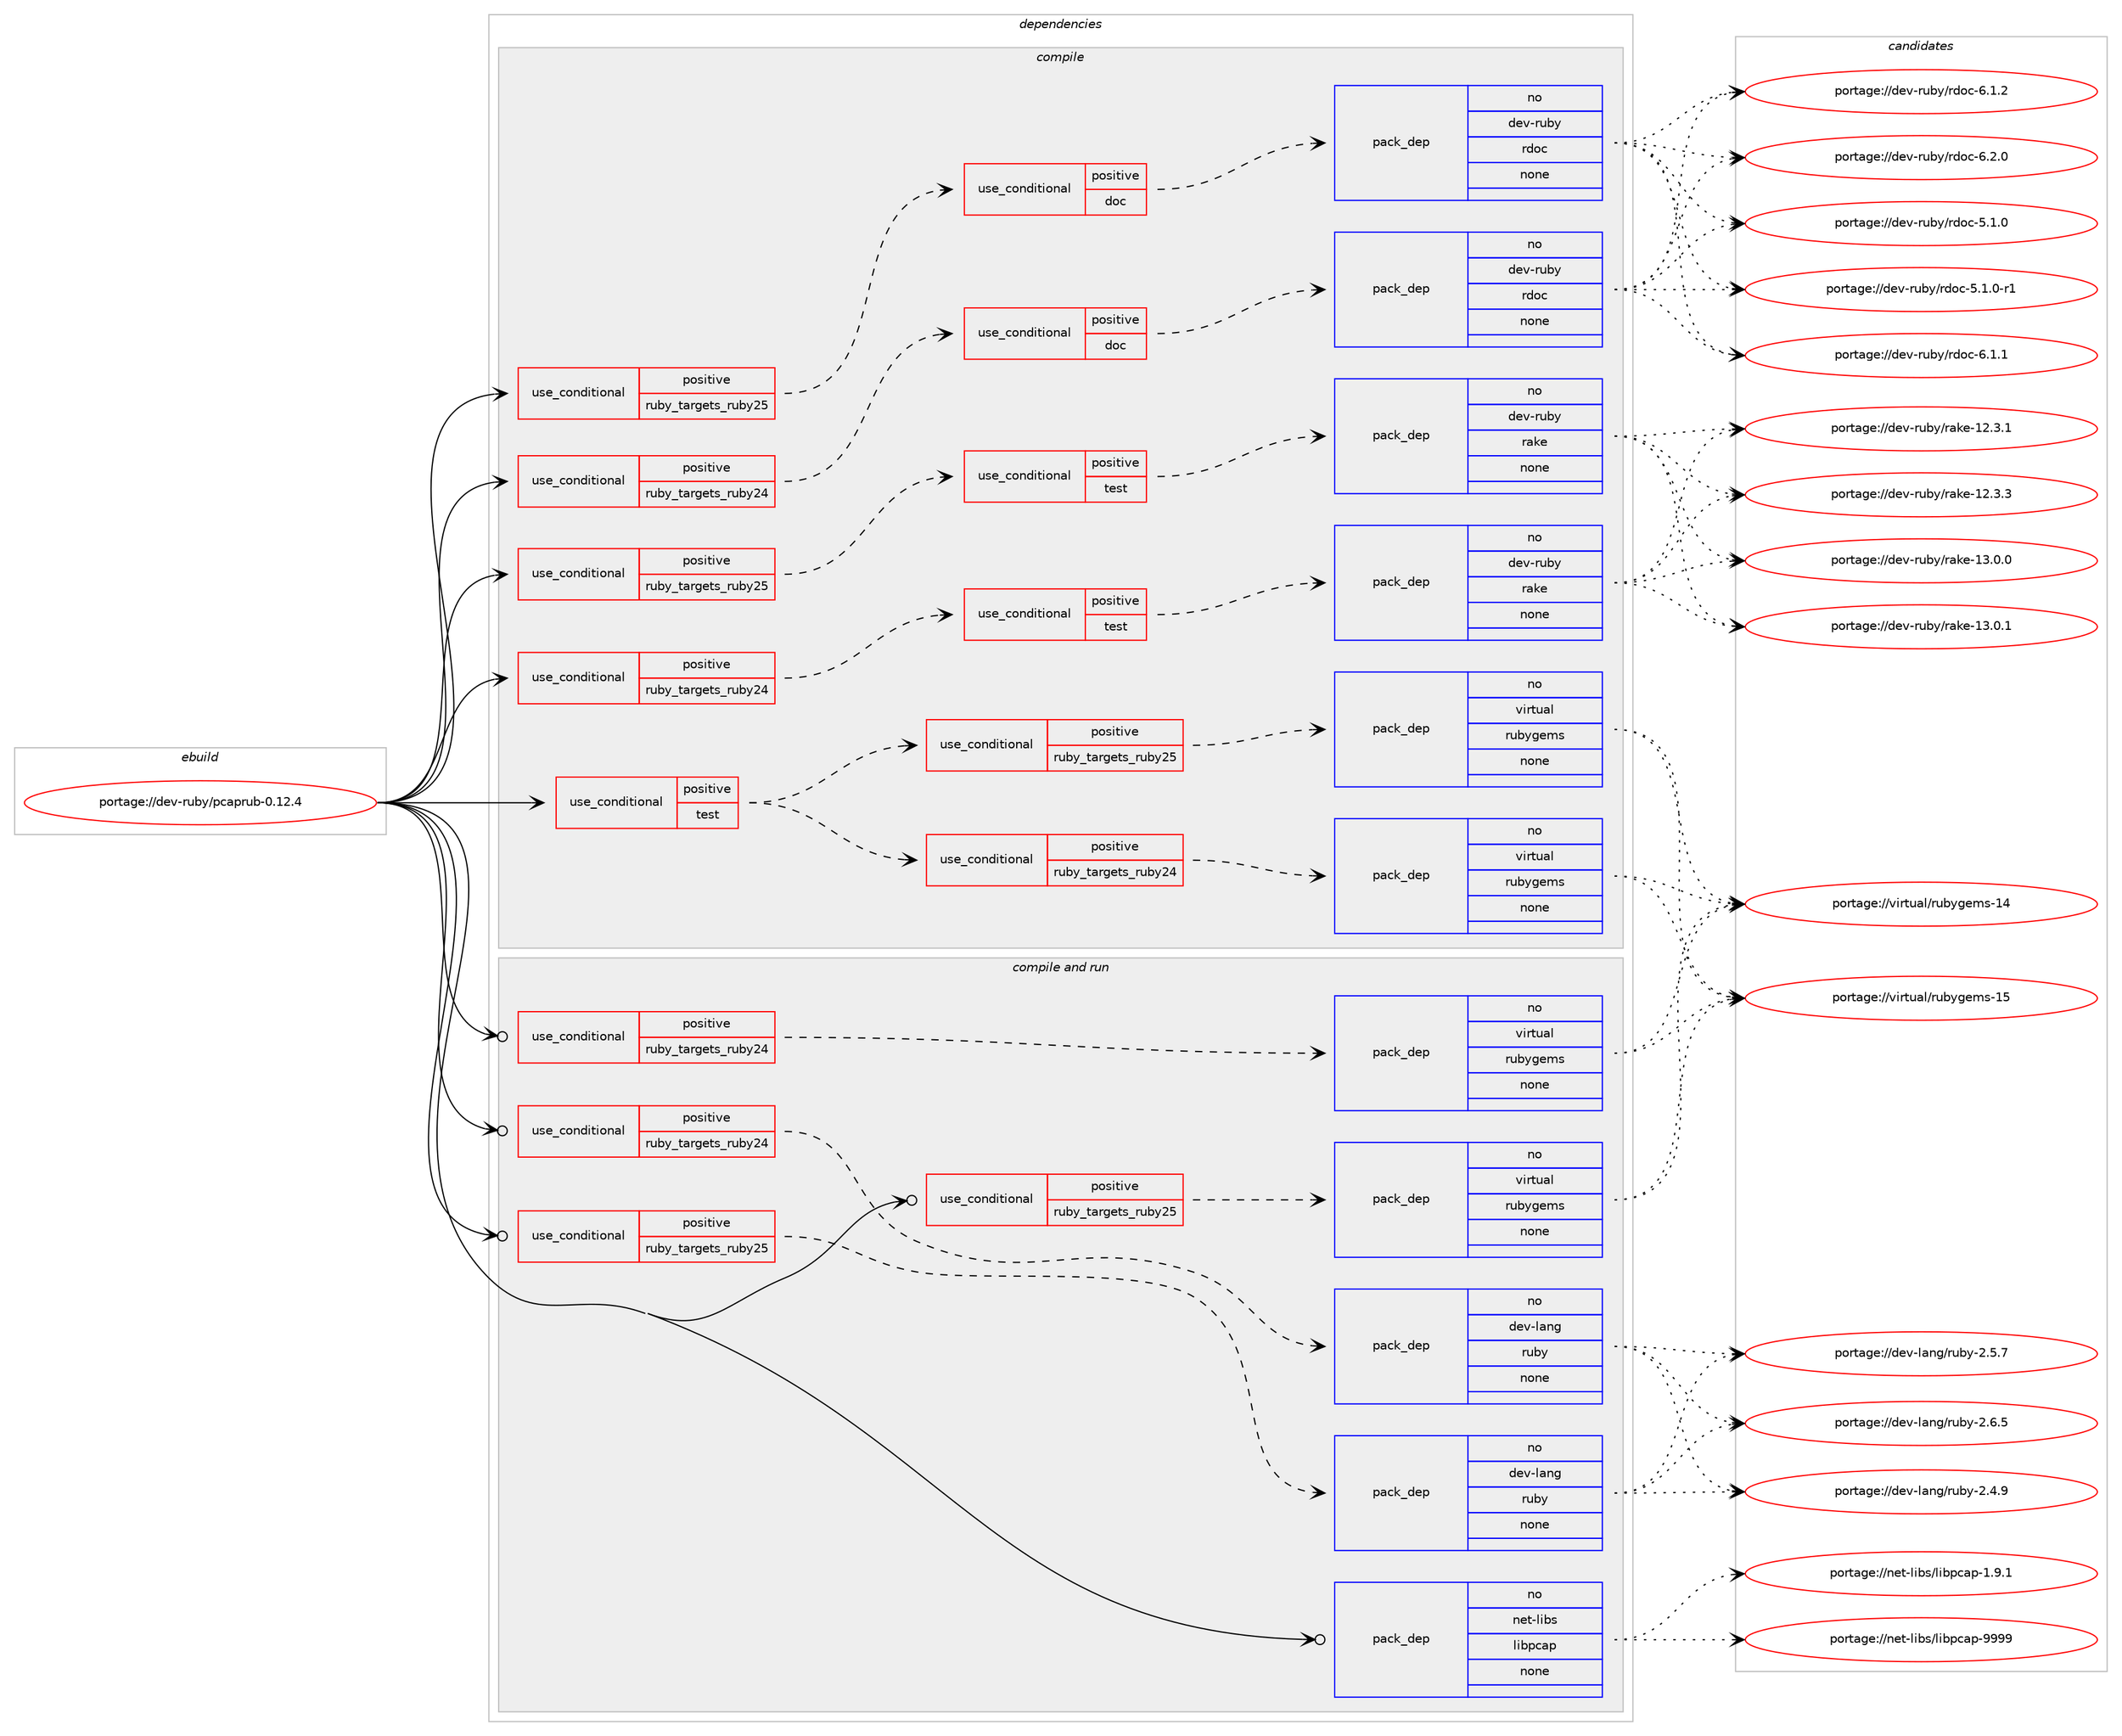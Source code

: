 digraph prolog {

# *************
# Graph options
# *************

newrank=true;
concentrate=true;
compound=true;
graph [rankdir=LR,fontname=Helvetica,fontsize=10,ranksep=1.5];#, ranksep=2.5, nodesep=0.2];
edge  [arrowhead=vee];
node  [fontname=Helvetica,fontsize=10];

# **********
# The ebuild
# **********

subgraph cluster_leftcol {
color=gray;
rank=same;
label=<<i>ebuild</i>>;
id [label="portage://dev-ruby/pcaprub-0.12.4", color=red, width=4, href="../dev-ruby/pcaprub-0.12.4.svg"];
}

# ****************
# The dependencies
# ****************

subgraph cluster_midcol {
color=gray;
label=<<i>dependencies</i>>;
subgraph cluster_compile {
fillcolor="#eeeeee";
style=filled;
label=<<i>compile</i>>;
subgraph cond58772 {
dependency233585 [label=<<TABLE BORDER="0" CELLBORDER="1" CELLSPACING="0" CELLPADDING="4"><TR><TD ROWSPAN="3" CELLPADDING="10">use_conditional</TD></TR><TR><TD>positive</TD></TR><TR><TD>ruby_targets_ruby24</TD></TR></TABLE>>, shape=none, color=red];
subgraph cond58773 {
dependency233586 [label=<<TABLE BORDER="0" CELLBORDER="1" CELLSPACING="0" CELLPADDING="4"><TR><TD ROWSPAN="3" CELLPADDING="10">use_conditional</TD></TR><TR><TD>positive</TD></TR><TR><TD>doc</TD></TR></TABLE>>, shape=none, color=red];
subgraph pack171266 {
dependency233587 [label=<<TABLE BORDER="0" CELLBORDER="1" CELLSPACING="0" CELLPADDING="4" WIDTH="220"><TR><TD ROWSPAN="6" CELLPADDING="30">pack_dep</TD></TR><TR><TD WIDTH="110">no</TD></TR><TR><TD>dev-ruby</TD></TR><TR><TD>rdoc</TD></TR><TR><TD>none</TD></TR><TR><TD></TD></TR></TABLE>>, shape=none, color=blue];
}
dependency233586:e -> dependency233587:w [weight=20,style="dashed",arrowhead="vee"];
}
dependency233585:e -> dependency233586:w [weight=20,style="dashed",arrowhead="vee"];
}
id:e -> dependency233585:w [weight=20,style="solid",arrowhead="vee"];
subgraph cond58774 {
dependency233588 [label=<<TABLE BORDER="0" CELLBORDER="1" CELLSPACING="0" CELLPADDING="4"><TR><TD ROWSPAN="3" CELLPADDING="10">use_conditional</TD></TR><TR><TD>positive</TD></TR><TR><TD>ruby_targets_ruby24</TD></TR></TABLE>>, shape=none, color=red];
subgraph cond58775 {
dependency233589 [label=<<TABLE BORDER="0" CELLBORDER="1" CELLSPACING="0" CELLPADDING="4"><TR><TD ROWSPAN="3" CELLPADDING="10">use_conditional</TD></TR><TR><TD>positive</TD></TR><TR><TD>test</TD></TR></TABLE>>, shape=none, color=red];
subgraph pack171267 {
dependency233590 [label=<<TABLE BORDER="0" CELLBORDER="1" CELLSPACING="0" CELLPADDING="4" WIDTH="220"><TR><TD ROWSPAN="6" CELLPADDING="30">pack_dep</TD></TR><TR><TD WIDTH="110">no</TD></TR><TR><TD>dev-ruby</TD></TR><TR><TD>rake</TD></TR><TR><TD>none</TD></TR><TR><TD></TD></TR></TABLE>>, shape=none, color=blue];
}
dependency233589:e -> dependency233590:w [weight=20,style="dashed",arrowhead="vee"];
}
dependency233588:e -> dependency233589:w [weight=20,style="dashed",arrowhead="vee"];
}
id:e -> dependency233588:w [weight=20,style="solid",arrowhead="vee"];
subgraph cond58776 {
dependency233591 [label=<<TABLE BORDER="0" CELLBORDER="1" CELLSPACING="0" CELLPADDING="4"><TR><TD ROWSPAN="3" CELLPADDING="10">use_conditional</TD></TR><TR><TD>positive</TD></TR><TR><TD>ruby_targets_ruby25</TD></TR></TABLE>>, shape=none, color=red];
subgraph cond58777 {
dependency233592 [label=<<TABLE BORDER="0" CELLBORDER="1" CELLSPACING="0" CELLPADDING="4"><TR><TD ROWSPAN="3" CELLPADDING="10">use_conditional</TD></TR><TR><TD>positive</TD></TR><TR><TD>doc</TD></TR></TABLE>>, shape=none, color=red];
subgraph pack171268 {
dependency233593 [label=<<TABLE BORDER="0" CELLBORDER="1" CELLSPACING="0" CELLPADDING="4" WIDTH="220"><TR><TD ROWSPAN="6" CELLPADDING="30">pack_dep</TD></TR><TR><TD WIDTH="110">no</TD></TR><TR><TD>dev-ruby</TD></TR><TR><TD>rdoc</TD></TR><TR><TD>none</TD></TR><TR><TD></TD></TR></TABLE>>, shape=none, color=blue];
}
dependency233592:e -> dependency233593:w [weight=20,style="dashed",arrowhead="vee"];
}
dependency233591:e -> dependency233592:w [weight=20,style="dashed",arrowhead="vee"];
}
id:e -> dependency233591:w [weight=20,style="solid",arrowhead="vee"];
subgraph cond58778 {
dependency233594 [label=<<TABLE BORDER="0" CELLBORDER="1" CELLSPACING="0" CELLPADDING="4"><TR><TD ROWSPAN="3" CELLPADDING="10">use_conditional</TD></TR><TR><TD>positive</TD></TR><TR><TD>ruby_targets_ruby25</TD></TR></TABLE>>, shape=none, color=red];
subgraph cond58779 {
dependency233595 [label=<<TABLE BORDER="0" CELLBORDER="1" CELLSPACING="0" CELLPADDING="4"><TR><TD ROWSPAN="3" CELLPADDING="10">use_conditional</TD></TR><TR><TD>positive</TD></TR><TR><TD>test</TD></TR></TABLE>>, shape=none, color=red];
subgraph pack171269 {
dependency233596 [label=<<TABLE BORDER="0" CELLBORDER="1" CELLSPACING="0" CELLPADDING="4" WIDTH="220"><TR><TD ROWSPAN="6" CELLPADDING="30">pack_dep</TD></TR><TR><TD WIDTH="110">no</TD></TR><TR><TD>dev-ruby</TD></TR><TR><TD>rake</TD></TR><TR><TD>none</TD></TR><TR><TD></TD></TR></TABLE>>, shape=none, color=blue];
}
dependency233595:e -> dependency233596:w [weight=20,style="dashed",arrowhead="vee"];
}
dependency233594:e -> dependency233595:w [weight=20,style="dashed",arrowhead="vee"];
}
id:e -> dependency233594:w [weight=20,style="solid",arrowhead="vee"];
subgraph cond58780 {
dependency233597 [label=<<TABLE BORDER="0" CELLBORDER="1" CELLSPACING="0" CELLPADDING="4"><TR><TD ROWSPAN="3" CELLPADDING="10">use_conditional</TD></TR><TR><TD>positive</TD></TR><TR><TD>test</TD></TR></TABLE>>, shape=none, color=red];
subgraph cond58781 {
dependency233598 [label=<<TABLE BORDER="0" CELLBORDER="1" CELLSPACING="0" CELLPADDING="4"><TR><TD ROWSPAN="3" CELLPADDING="10">use_conditional</TD></TR><TR><TD>positive</TD></TR><TR><TD>ruby_targets_ruby24</TD></TR></TABLE>>, shape=none, color=red];
subgraph pack171270 {
dependency233599 [label=<<TABLE BORDER="0" CELLBORDER="1" CELLSPACING="0" CELLPADDING="4" WIDTH="220"><TR><TD ROWSPAN="6" CELLPADDING="30">pack_dep</TD></TR><TR><TD WIDTH="110">no</TD></TR><TR><TD>virtual</TD></TR><TR><TD>rubygems</TD></TR><TR><TD>none</TD></TR><TR><TD></TD></TR></TABLE>>, shape=none, color=blue];
}
dependency233598:e -> dependency233599:w [weight=20,style="dashed",arrowhead="vee"];
}
dependency233597:e -> dependency233598:w [weight=20,style="dashed",arrowhead="vee"];
subgraph cond58782 {
dependency233600 [label=<<TABLE BORDER="0" CELLBORDER="1" CELLSPACING="0" CELLPADDING="4"><TR><TD ROWSPAN="3" CELLPADDING="10">use_conditional</TD></TR><TR><TD>positive</TD></TR><TR><TD>ruby_targets_ruby25</TD></TR></TABLE>>, shape=none, color=red];
subgraph pack171271 {
dependency233601 [label=<<TABLE BORDER="0" CELLBORDER="1" CELLSPACING="0" CELLPADDING="4" WIDTH="220"><TR><TD ROWSPAN="6" CELLPADDING="30">pack_dep</TD></TR><TR><TD WIDTH="110">no</TD></TR><TR><TD>virtual</TD></TR><TR><TD>rubygems</TD></TR><TR><TD>none</TD></TR><TR><TD></TD></TR></TABLE>>, shape=none, color=blue];
}
dependency233600:e -> dependency233601:w [weight=20,style="dashed",arrowhead="vee"];
}
dependency233597:e -> dependency233600:w [weight=20,style="dashed",arrowhead="vee"];
}
id:e -> dependency233597:w [weight=20,style="solid",arrowhead="vee"];
}
subgraph cluster_compileandrun {
fillcolor="#eeeeee";
style=filled;
label=<<i>compile and run</i>>;
subgraph cond58783 {
dependency233602 [label=<<TABLE BORDER="0" CELLBORDER="1" CELLSPACING="0" CELLPADDING="4"><TR><TD ROWSPAN="3" CELLPADDING="10">use_conditional</TD></TR><TR><TD>positive</TD></TR><TR><TD>ruby_targets_ruby24</TD></TR></TABLE>>, shape=none, color=red];
subgraph pack171272 {
dependency233603 [label=<<TABLE BORDER="0" CELLBORDER="1" CELLSPACING="0" CELLPADDING="4" WIDTH="220"><TR><TD ROWSPAN="6" CELLPADDING="30">pack_dep</TD></TR><TR><TD WIDTH="110">no</TD></TR><TR><TD>dev-lang</TD></TR><TR><TD>ruby</TD></TR><TR><TD>none</TD></TR><TR><TD></TD></TR></TABLE>>, shape=none, color=blue];
}
dependency233602:e -> dependency233603:w [weight=20,style="dashed",arrowhead="vee"];
}
id:e -> dependency233602:w [weight=20,style="solid",arrowhead="odotvee"];
subgraph cond58784 {
dependency233604 [label=<<TABLE BORDER="0" CELLBORDER="1" CELLSPACING="0" CELLPADDING="4"><TR><TD ROWSPAN="3" CELLPADDING="10">use_conditional</TD></TR><TR><TD>positive</TD></TR><TR><TD>ruby_targets_ruby24</TD></TR></TABLE>>, shape=none, color=red];
subgraph pack171273 {
dependency233605 [label=<<TABLE BORDER="0" CELLBORDER="1" CELLSPACING="0" CELLPADDING="4" WIDTH="220"><TR><TD ROWSPAN="6" CELLPADDING="30">pack_dep</TD></TR><TR><TD WIDTH="110">no</TD></TR><TR><TD>virtual</TD></TR><TR><TD>rubygems</TD></TR><TR><TD>none</TD></TR><TR><TD></TD></TR></TABLE>>, shape=none, color=blue];
}
dependency233604:e -> dependency233605:w [weight=20,style="dashed",arrowhead="vee"];
}
id:e -> dependency233604:w [weight=20,style="solid",arrowhead="odotvee"];
subgraph cond58785 {
dependency233606 [label=<<TABLE BORDER="0" CELLBORDER="1" CELLSPACING="0" CELLPADDING="4"><TR><TD ROWSPAN="3" CELLPADDING="10">use_conditional</TD></TR><TR><TD>positive</TD></TR><TR><TD>ruby_targets_ruby25</TD></TR></TABLE>>, shape=none, color=red];
subgraph pack171274 {
dependency233607 [label=<<TABLE BORDER="0" CELLBORDER="1" CELLSPACING="0" CELLPADDING="4" WIDTH="220"><TR><TD ROWSPAN="6" CELLPADDING="30">pack_dep</TD></TR><TR><TD WIDTH="110">no</TD></TR><TR><TD>dev-lang</TD></TR><TR><TD>ruby</TD></TR><TR><TD>none</TD></TR><TR><TD></TD></TR></TABLE>>, shape=none, color=blue];
}
dependency233606:e -> dependency233607:w [weight=20,style="dashed",arrowhead="vee"];
}
id:e -> dependency233606:w [weight=20,style="solid",arrowhead="odotvee"];
subgraph cond58786 {
dependency233608 [label=<<TABLE BORDER="0" CELLBORDER="1" CELLSPACING="0" CELLPADDING="4"><TR><TD ROWSPAN="3" CELLPADDING="10">use_conditional</TD></TR><TR><TD>positive</TD></TR><TR><TD>ruby_targets_ruby25</TD></TR></TABLE>>, shape=none, color=red];
subgraph pack171275 {
dependency233609 [label=<<TABLE BORDER="0" CELLBORDER="1" CELLSPACING="0" CELLPADDING="4" WIDTH="220"><TR><TD ROWSPAN="6" CELLPADDING="30">pack_dep</TD></TR><TR><TD WIDTH="110">no</TD></TR><TR><TD>virtual</TD></TR><TR><TD>rubygems</TD></TR><TR><TD>none</TD></TR><TR><TD></TD></TR></TABLE>>, shape=none, color=blue];
}
dependency233608:e -> dependency233609:w [weight=20,style="dashed",arrowhead="vee"];
}
id:e -> dependency233608:w [weight=20,style="solid",arrowhead="odotvee"];
subgraph pack171276 {
dependency233610 [label=<<TABLE BORDER="0" CELLBORDER="1" CELLSPACING="0" CELLPADDING="4" WIDTH="220"><TR><TD ROWSPAN="6" CELLPADDING="30">pack_dep</TD></TR><TR><TD WIDTH="110">no</TD></TR><TR><TD>net-libs</TD></TR><TR><TD>libpcap</TD></TR><TR><TD>none</TD></TR><TR><TD></TD></TR></TABLE>>, shape=none, color=blue];
}
id:e -> dependency233610:w [weight=20,style="solid",arrowhead="odotvee"];
}
subgraph cluster_run {
fillcolor="#eeeeee";
style=filled;
label=<<i>run</i>>;
}
}

# **************
# The candidates
# **************

subgraph cluster_choices {
rank=same;
color=gray;
label=<<i>candidates</i>>;

subgraph choice171266 {
color=black;
nodesep=1;
choiceportage10010111845114117981214711410011199455346494648 [label="portage://dev-ruby/rdoc-5.1.0", color=red, width=4,href="../dev-ruby/rdoc-5.1.0.svg"];
choiceportage100101118451141179812147114100111994553464946484511449 [label="portage://dev-ruby/rdoc-5.1.0-r1", color=red, width=4,href="../dev-ruby/rdoc-5.1.0-r1.svg"];
choiceportage10010111845114117981214711410011199455446494649 [label="portage://dev-ruby/rdoc-6.1.1", color=red, width=4,href="../dev-ruby/rdoc-6.1.1.svg"];
choiceportage10010111845114117981214711410011199455446494650 [label="portage://dev-ruby/rdoc-6.1.2", color=red, width=4,href="../dev-ruby/rdoc-6.1.2.svg"];
choiceportage10010111845114117981214711410011199455446504648 [label="portage://dev-ruby/rdoc-6.2.0", color=red, width=4,href="../dev-ruby/rdoc-6.2.0.svg"];
dependency233587:e -> choiceportage10010111845114117981214711410011199455346494648:w [style=dotted,weight="100"];
dependency233587:e -> choiceportage100101118451141179812147114100111994553464946484511449:w [style=dotted,weight="100"];
dependency233587:e -> choiceportage10010111845114117981214711410011199455446494649:w [style=dotted,weight="100"];
dependency233587:e -> choiceportage10010111845114117981214711410011199455446494650:w [style=dotted,weight="100"];
dependency233587:e -> choiceportage10010111845114117981214711410011199455446504648:w [style=dotted,weight="100"];
}
subgraph choice171267 {
color=black;
nodesep=1;
choiceportage1001011184511411798121471149710710145495046514649 [label="portage://dev-ruby/rake-12.3.1", color=red, width=4,href="../dev-ruby/rake-12.3.1.svg"];
choiceportage1001011184511411798121471149710710145495046514651 [label="portage://dev-ruby/rake-12.3.3", color=red, width=4,href="../dev-ruby/rake-12.3.3.svg"];
choiceportage1001011184511411798121471149710710145495146484648 [label="portage://dev-ruby/rake-13.0.0", color=red, width=4,href="../dev-ruby/rake-13.0.0.svg"];
choiceportage1001011184511411798121471149710710145495146484649 [label="portage://dev-ruby/rake-13.0.1", color=red, width=4,href="../dev-ruby/rake-13.0.1.svg"];
dependency233590:e -> choiceportage1001011184511411798121471149710710145495046514649:w [style=dotted,weight="100"];
dependency233590:e -> choiceportage1001011184511411798121471149710710145495046514651:w [style=dotted,weight="100"];
dependency233590:e -> choiceportage1001011184511411798121471149710710145495146484648:w [style=dotted,weight="100"];
dependency233590:e -> choiceportage1001011184511411798121471149710710145495146484649:w [style=dotted,weight="100"];
}
subgraph choice171268 {
color=black;
nodesep=1;
choiceportage10010111845114117981214711410011199455346494648 [label="portage://dev-ruby/rdoc-5.1.0", color=red, width=4,href="../dev-ruby/rdoc-5.1.0.svg"];
choiceportage100101118451141179812147114100111994553464946484511449 [label="portage://dev-ruby/rdoc-5.1.0-r1", color=red, width=4,href="../dev-ruby/rdoc-5.1.0-r1.svg"];
choiceportage10010111845114117981214711410011199455446494649 [label="portage://dev-ruby/rdoc-6.1.1", color=red, width=4,href="../dev-ruby/rdoc-6.1.1.svg"];
choiceportage10010111845114117981214711410011199455446494650 [label="portage://dev-ruby/rdoc-6.1.2", color=red, width=4,href="../dev-ruby/rdoc-6.1.2.svg"];
choiceportage10010111845114117981214711410011199455446504648 [label="portage://dev-ruby/rdoc-6.2.0", color=red, width=4,href="../dev-ruby/rdoc-6.2.0.svg"];
dependency233593:e -> choiceportage10010111845114117981214711410011199455346494648:w [style=dotted,weight="100"];
dependency233593:e -> choiceportage100101118451141179812147114100111994553464946484511449:w [style=dotted,weight="100"];
dependency233593:e -> choiceportage10010111845114117981214711410011199455446494649:w [style=dotted,weight="100"];
dependency233593:e -> choiceportage10010111845114117981214711410011199455446494650:w [style=dotted,weight="100"];
dependency233593:e -> choiceportage10010111845114117981214711410011199455446504648:w [style=dotted,weight="100"];
}
subgraph choice171269 {
color=black;
nodesep=1;
choiceportage1001011184511411798121471149710710145495046514649 [label="portage://dev-ruby/rake-12.3.1", color=red, width=4,href="../dev-ruby/rake-12.3.1.svg"];
choiceportage1001011184511411798121471149710710145495046514651 [label="portage://dev-ruby/rake-12.3.3", color=red, width=4,href="../dev-ruby/rake-12.3.3.svg"];
choiceportage1001011184511411798121471149710710145495146484648 [label="portage://dev-ruby/rake-13.0.0", color=red, width=4,href="../dev-ruby/rake-13.0.0.svg"];
choiceportage1001011184511411798121471149710710145495146484649 [label="portage://dev-ruby/rake-13.0.1", color=red, width=4,href="../dev-ruby/rake-13.0.1.svg"];
dependency233596:e -> choiceportage1001011184511411798121471149710710145495046514649:w [style=dotted,weight="100"];
dependency233596:e -> choiceportage1001011184511411798121471149710710145495046514651:w [style=dotted,weight="100"];
dependency233596:e -> choiceportage1001011184511411798121471149710710145495146484648:w [style=dotted,weight="100"];
dependency233596:e -> choiceportage1001011184511411798121471149710710145495146484649:w [style=dotted,weight="100"];
}
subgraph choice171270 {
color=black;
nodesep=1;
choiceportage118105114116117971084711411798121103101109115454952 [label="portage://virtual/rubygems-14", color=red, width=4,href="../virtual/rubygems-14.svg"];
choiceportage118105114116117971084711411798121103101109115454953 [label="portage://virtual/rubygems-15", color=red, width=4,href="../virtual/rubygems-15.svg"];
dependency233599:e -> choiceportage118105114116117971084711411798121103101109115454952:w [style=dotted,weight="100"];
dependency233599:e -> choiceportage118105114116117971084711411798121103101109115454953:w [style=dotted,weight="100"];
}
subgraph choice171271 {
color=black;
nodesep=1;
choiceportage118105114116117971084711411798121103101109115454952 [label="portage://virtual/rubygems-14", color=red, width=4,href="../virtual/rubygems-14.svg"];
choiceportage118105114116117971084711411798121103101109115454953 [label="portage://virtual/rubygems-15", color=red, width=4,href="../virtual/rubygems-15.svg"];
dependency233601:e -> choiceportage118105114116117971084711411798121103101109115454952:w [style=dotted,weight="100"];
dependency233601:e -> choiceportage118105114116117971084711411798121103101109115454953:w [style=dotted,weight="100"];
}
subgraph choice171272 {
color=black;
nodesep=1;
choiceportage10010111845108971101034711411798121455046524657 [label="portage://dev-lang/ruby-2.4.9", color=red, width=4,href="../dev-lang/ruby-2.4.9.svg"];
choiceportage10010111845108971101034711411798121455046534655 [label="portage://dev-lang/ruby-2.5.7", color=red, width=4,href="../dev-lang/ruby-2.5.7.svg"];
choiceportage10010111845108971101034711411798121455046544653 [label="portage://dev-lang/ruby-2.6.5", color=red, width=4,href="../dev-lang/ruby-2.6.5.svg"];
dependency233603:e -> choiceportage10010111845108971101034711411798121455046524657:w [style=dotted,weight="100"];
dependency233603:e -> choiceportage10010111845108971101034711411798121455046534655:w [style=dotted,weight="100"];
dependency233603:e -> choiceportage10010111845108971101034711411798121455046544653:w [style=dotted,weight="100"];
}
subgraph choice171273 {
color=black;
nodesep=1;
choiceportage118105114116117971084711411798121103101109115454952 [label="portage://virtual/rubygems-14", color=red, width=4,href="../virtual/rubygems-14.svg"];
choiceportage118105114116117971084711411798121103101109115454953 [label="portage://virtual/rubygems-15", color=red, width=4,href="../virtual/rubygems-15.svg"];
dependency233605:e -> choiceportage118105114116117971084711411798121103101109115454952:w [style=dotted,weight="100"];
dependency233605:e -> choiceportage118105114116117971084711411798121103101109115454953:w [style=dotted,weight="100"];
}
subgraph choice171274 {
color=black;
nodesep=1;
choiceportage10010111845108971101034711411798121455046524657 [label="portage://dev-lang/ruby-2.4.9", color=red, width=4,href="../dev-lang/ruby-2.4.9.svg"];
choiceportage10010111845108971101034711411798121455046534655 [label="portage://dev-lang/ruby-2.5.7", color=red, width=4,href="../dev-lang/ruby-2.5.7.svg"];
choiceportage10010111845108971101034711411798121455046544653 [label="portage://dev-lang/ruby-2.6.5", color=red, width=4,href="../dev-lang/ruby-2.6.5.svg"];
dependency233607:e -> choiceportage10010111845108971101034711411798121455046524657:w [style=dotted,weight="100"];
dependency233607:e -> choiceportage10010111845108971101034711411798121455046534655:w [style=dotted,weight="100"];
dependency233607:e -> choiceportage10010111845108971101034711411798121455046544653:w [style=dotted,weight="100"];
}
subgraph choice171275 {
color=black;
nodesep=1;
choiceportage118105114116117971084711411798121103101109115454952 [label="portage://virtual/rubygems-14", color=red, width=4,href="../virtual/rubygems-14.svg"];
choiceportage118105114116117971084711411798121103101109115454953 [label="portage://virtual/rubygems-15", color=red, width=4,href="../virtual/rubygems-15.svg"];
dependency233609:e -> choiceportage118105114116117971084711411798121103101109115454952:w [style=dotted,weight="100"];
dependency233609:e -> choiceportage118105114116117971084711411798121103101109115454953:w [style=dotted,weight="100"];
}
subgraph choice171276 {
color=black;
nodesep=1;
choiceportage110101116451081059811547108105981129997112454946574649 [label="portage://net-libs/libpcap-1.9.1", color=red, width=4,href="../net-libs/libpcap-1.9.1.svg"];
choiceportage1101011164510810598115471081059811299971124557575757 [label="portage://net-libs/libpcap-9999", color=red, width=4,href="../net-libs/libpcap-9999.svg"];
dependency233610:e -> choiceportage110101116451081059811547108105981129997112454946574649:w [style=dotted,weight="100"];
dependency233610:e -> choiceportage1101011164510810598115471081059811299971124557575757:w [style=dotted,weight="100"];
}
}

}
